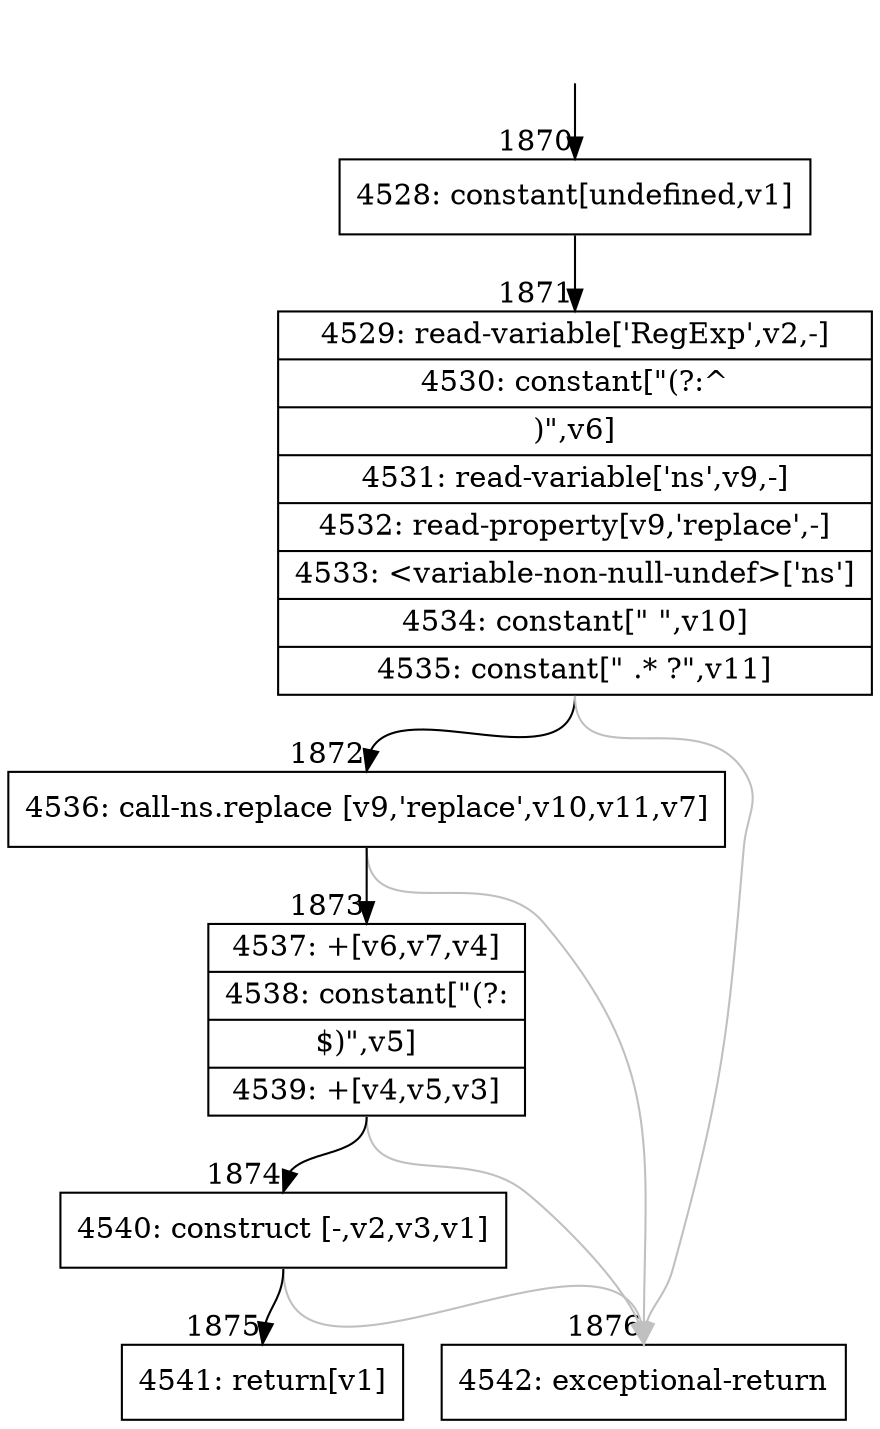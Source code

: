 digraph {
rankdir="TD"
BB_entry170[shape=none,label=""];
BB_entry170 -> BB1870 [tailport=s, headport=n, headlabel="    1870"]
BB1870 [shape=record label="{4528: constant[undefined,v1]}" ] 
BB1870 -> BB1871 [tailport=s, headport=n, headlabel="      1871"]
BB1871 [shape=record label="{4529: read-variable['RegExp',v2,-]|4530: constant[\"(?:^| )\",v6]|4531: read-variable['ns',v9,-]|4532: read-property[v9,'replace',-]|4533: \<variable-non-null-undef\>['ns']|4534: constant[\" \",v10]|4535: constant[\" .* ?\",v11]}" ] 
BB1871 -> BB1872 [tailport=s, headport=n, headlabel="      1872"]
BB1871 -> BB1876 [tailport=s, headport=n, color=gray, headlabel="      1876"]
BB1872 [shape=record label="{4536: call-ns.replace [v9,'replace',v10,v11,v7]}" ] 
BB1872 -> BB1873 [tailport=s, headport=n, headlabel="      1873"]
BB1872 -> BB1876 [tailport=s, headport=n, color=gray]
BB1873 [shape=record label="{4537: +[v6,v7,v4]|4538: constant[\"(?: |$)\",v5]|4539: +[v4,v5,v3]}" ] 
BB1873 -> BB1874 [tailport=s, headport=n, headlabel="      1874"]
BB1873 -> BB1876 [tailport=s, headport=n, color=gray]
BB1874 [shape=record label="{4540: construct [-,v2,v3,v1]}" ] 
BB1874 -> BB1875 [tailport=s, headport=n, headlabel="      1875"]
BB1874 -> BB1876 [tailport=s, headport=n, color=gray]
BB1875 [shape=record label="{4541: return[v1]}" ] 
BB1876 [shape=record label="{4542: exceptional-return}" ] 
//#$~ 919
}
